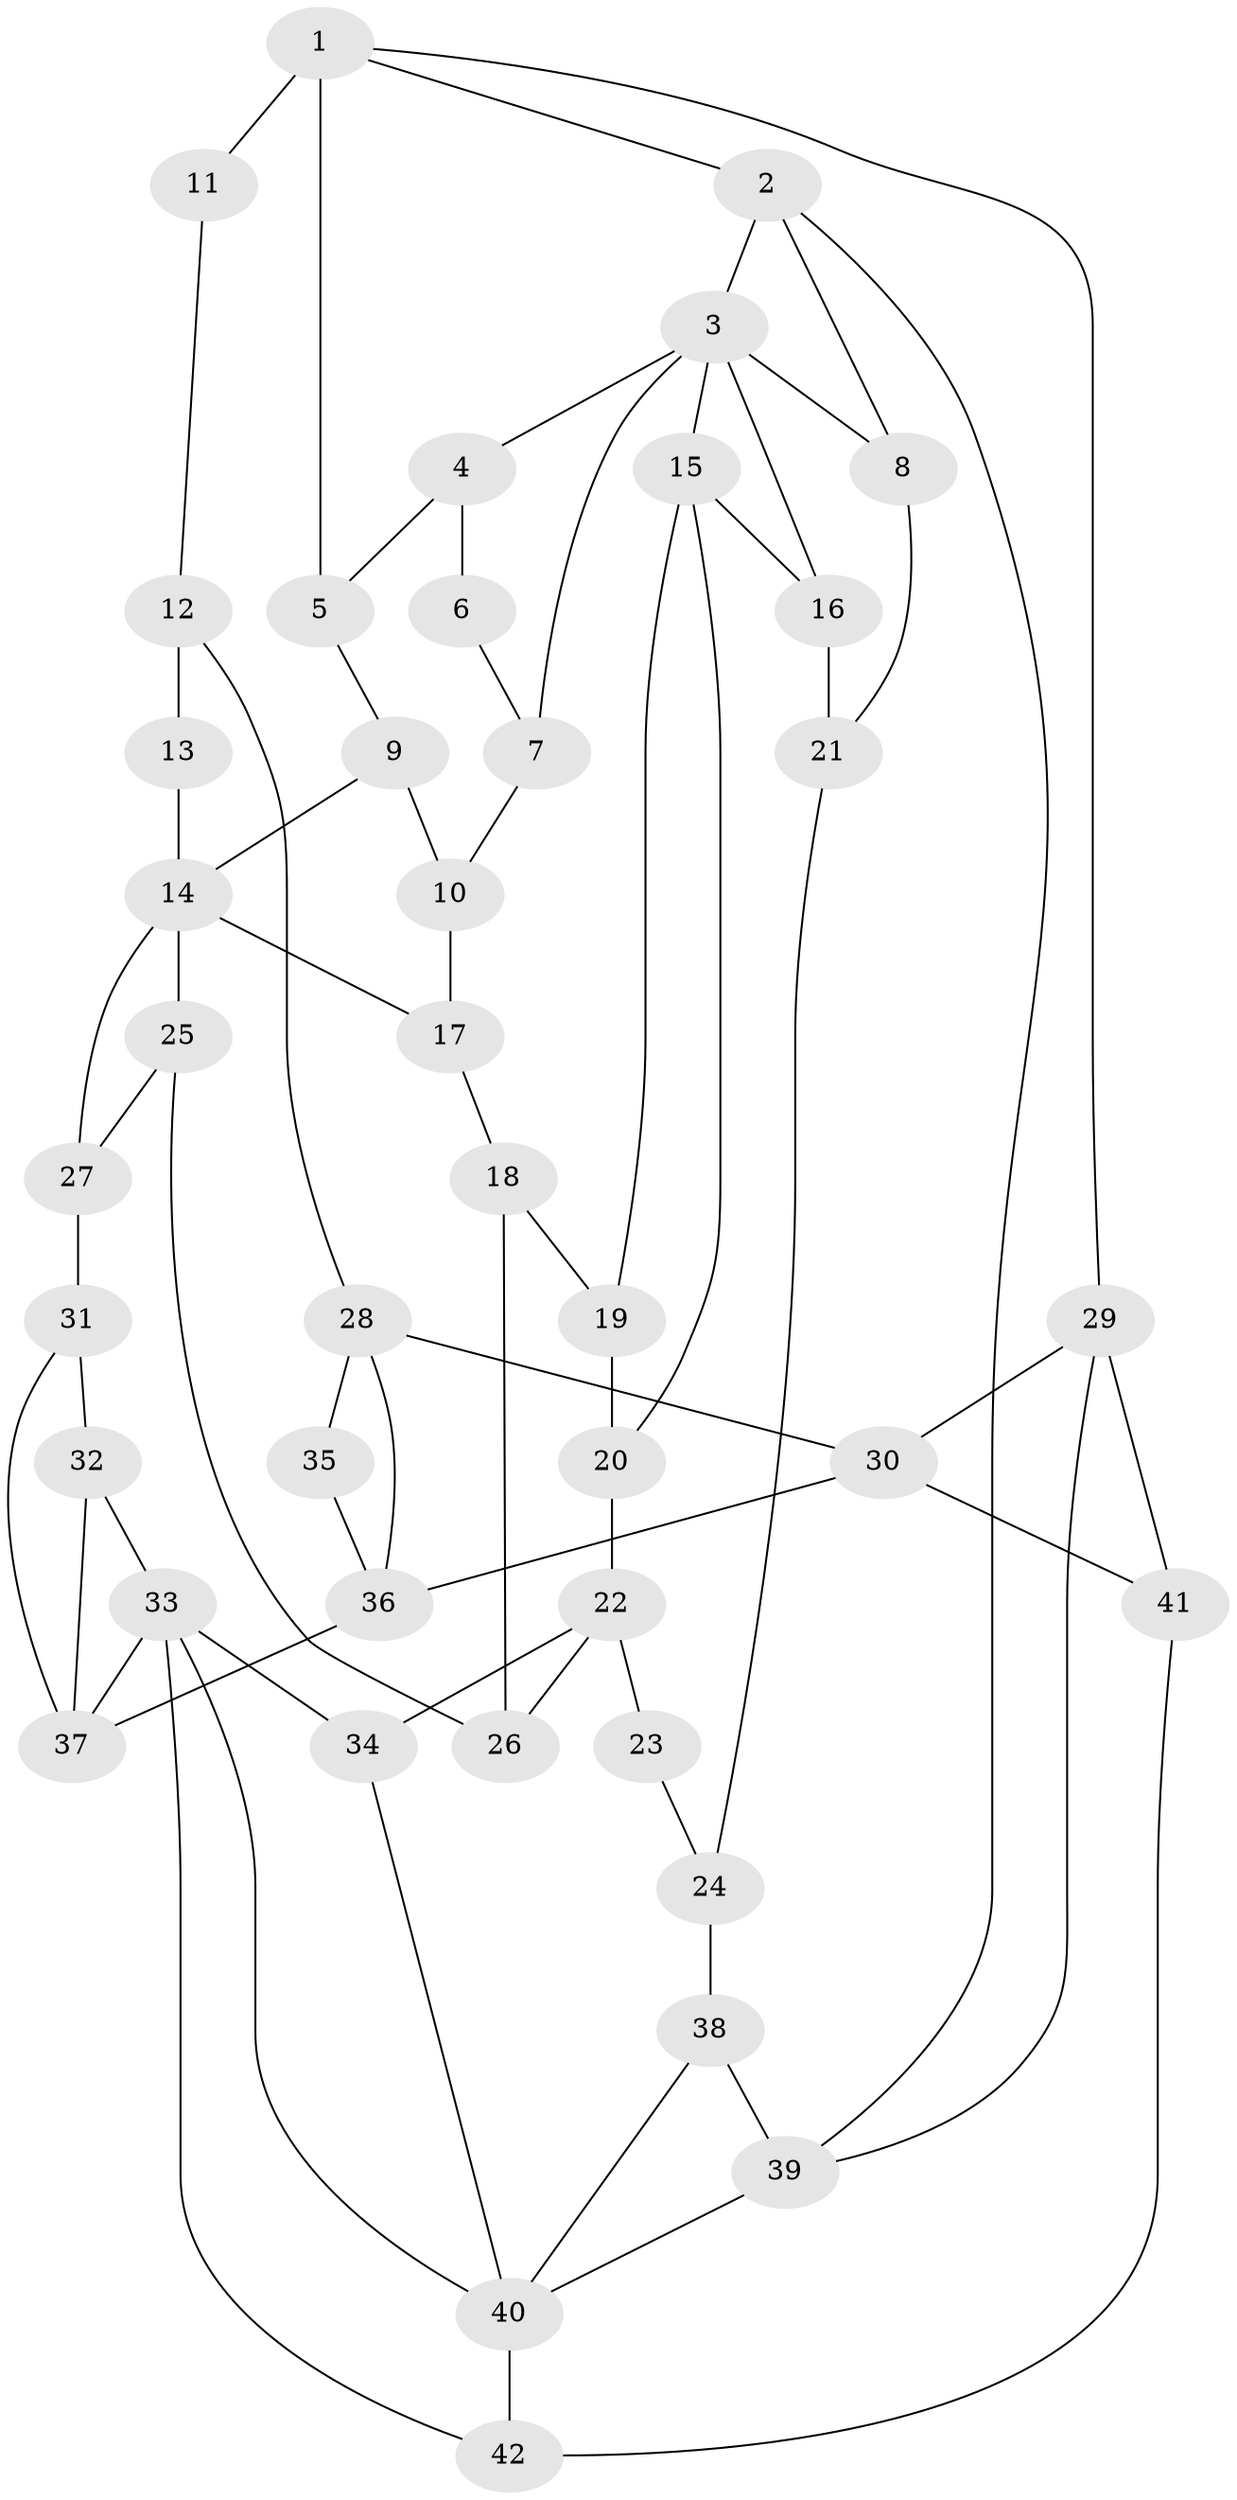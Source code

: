 // original degree distribution, {3: 0.023809523809523808, 6: 0.20238095238095238, 5: 0.5476190476190477, 4: 0.2261904761904762}
// Generated by graph-tools (version 1.1) at 2025/38/03/09/25 02:38:33]
// undirected, 42 vertices, 70 edges
graph export_dot {
graph [start="1"]
  node [color=gray90,style=filled];
  1;
  2;
  3;
  4;
  5;
  6;
  7;
  8;
  9;
  10;
  11;
  12;
  13;
  14;
  15;
  16;
  17;
  18;
  19;
  20;
  21;
  22;
  23;
  24;
  25;
  26;
  27;
  28;
  29;
  30;
  31;
  32;
  33;
  34;
  35;
  36;
  37;
  38;
  39;
  40;
  41;
  42;
  1 -- 2 [weight=1.0];
  1 -- 5 [weight=1.0];
  1 -- 11 [weight=2.0];
  1 -- 29 [weight=1.0];
  2 -- 3 [weight=1.0];
  2 -- 8 [weight=1.0];
  2 -- 39 [weight=1.0];
  3 -- 4 [weight=1.0];
  3 -- 7 [weight=1.0];
  3 -- 8 [weight=1.0];
  3 -- 15 [weight=1.0];
  3 -- 16 [weight=1.0];
  4 -- 5 [weight=1.0];
  4 -- 6 [weight=2.0];
  5 -- 9 [weight=1.0];
  6 -- 7 [weight=1.0];
  7 -- 10 [weight=1.0];
  8 -- 21 [weight=1.0];
  9 -- 10 [weight=1.0];
  9 -- 14 [weight=1.0];
  10 -- 17 [weight=1.0];
  11 -- 12 [weight=2.0];
  12 -- 13 [weight=2.0];
  12 -- 28 [weight=2.0];
  13 -- 14 [weight=2.0];
  14 -- 17 [weight=1.0];
  14 -- 25 [weight=1.0];
  14 -- 27 [weight=1.0];
  15 -- 16 [weight=2.0];
  15 -- 19 [weight=1.0];
  15 -- 20 [weight=1.0];
  16 -- 21 [weight=1.0];
  17 -- 18 [weight=1.0];
  18 -- 19 [weight=1.0];
  18 -- 26 [weight=1.0];
  19 -- 20 [weight=1.0];
  20 -- 22 [weight=1.0];
  21 -- 24 [weight=1.0];
  22 -- 23 [weight=2.0];
  22 -- 26 [weight=1.0];
  22 -- 34 [weight=2.0];
  23 -- 24 [weight=1.0];
  24 -- 38 [weight=1.0];
  25 -- 26 [weight=1.0];
  25 -- 27 [weight=1.0];
  27 -- 31 [weight=1.0];
  28 -- 30 [weight=2.0];
  28 -- 35 [weight=1.0];
  28 -- 36 [weight=1.0];
  29 -- 30 [weight=1.0];
  29 -- 39 [weight=1.0];
  29 -- 41 [weight=1.0];
  30 -- 36 [weight=1.0];
  30 -- 41 [weight=1.0];
  31 -- 32 [weight=1.0];
  31 -- 37 [weight=1.0];
  32 -- 33 [weight=1.0];
  32 -- 37 [weight=1.0];
  33 -- 34 [weight=2.0];
  33 -- 37 [weight=1.0];
  33 -- 40 [weight=1.0];
  33 -- 42 [weight=1.0];
  34 -- 40 [weight=1.0];
  35 -- 36 [weight=2.0];
  36 -- 37 [weight=2.0];
  38 -- 39 [weight=1.0];
  38 -- 40 [weight=1.0];
  39 -- 40 [weight=1.0];
  40 -- 42 [weight=2.0];
  41 -- 42 [weight=1.0];
}
